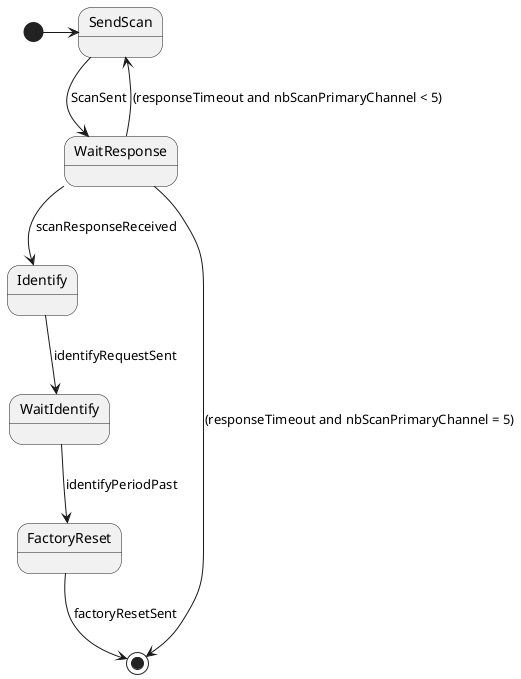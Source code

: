 @startuml
[*] -> SendScan
SendScan --> WaitResponse : ScanSent
WaitResponse --> SendScan : (responseTimeout and nbScanPrimaryChannel < 5)
WaitResponse --> Identify : scanResponseReceived
WaitResponse --> [*] : (responseTimeout and nbScanPrimaryChannel = 5)
Identify --> WaitIdentify : identifyRequestSent
WaitIdentify --> FactoryReset : identifyPeriodPast
FactoryReset --> [*] : factoryResetSent
@enduml
